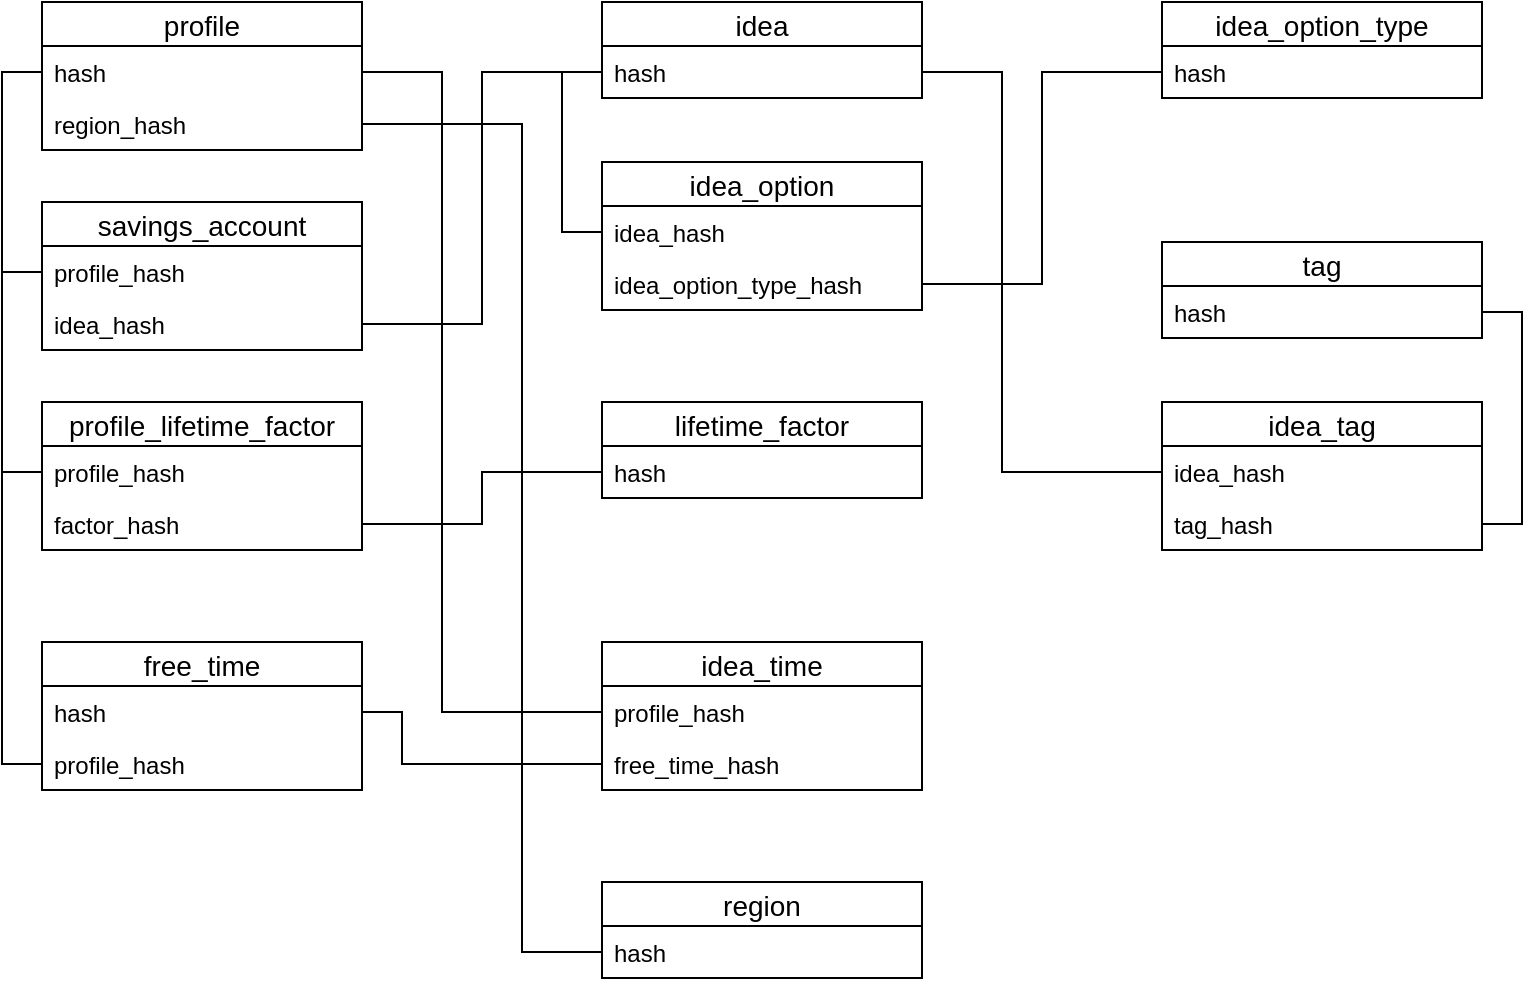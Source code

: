 <mxfile version="12.6.2" type="device"><diagram id="trh6Gzsa5F5vWFXNNljH" name="Page-1"><mxGraphModel dx="1422" dy="843" grid="1" gridSize="10" guides="1" tooltips="1" connect="1" arrows="1" fold="1" page="1" pageScale="1" pageWidth="827" pageHeight="1169" math="0" shadow="0"><root><mxCell id="0"/><mxCell id="1" parent="0"/><mxCell id="i7slRMw32XnL5sZ669aZ-1" value="profile" style="swimlane;fontStyle=0;childLayout=stackLayout;horizontal=1;startSize=22;fillColor=none;horizontalStack=0;resizeParent=1;resizeParentMax=0;resizeLast=0;collapsible=1;marginBottom=0;swimlaneFillColor=#ffffff;align=center;fontSize=14;" vertex="1" parent="1"><mxGeometry x="40" y="40" width="160" height="74" as="geometry"/></mxCell><mxCell id="i7slRMw32XnL5sZ669aZ-53" value="hash" style="text;strokeColor=none;fillColor=none;spacingLeft=4;spacingRight=4;overflow=hidden;rotatable=0;points=[[0,0.5],[1,0.5]];portConstraint=eastwest;fontSize=12;" vertex="1" parent="i7slRMw32XnL5sZ669aZ-1"><mxGeometry y="22" width="160" height="26" as="geometry"/></mxCell><mxCell id="i7slRMw32XnL5sZ669aZ-2" value="region_hash" style="text;strokeColor=none;fillColor=none;spacingLeft=4;spacingRight=4;overflow=hidden;rotatable=0;points=[[0,0.5],[1,0.5]];portConstraint=eastwest;fontSize=12;" vertex="1" parent="i7slRMw32XnL5sZ669aZ-1"><mxGeometry y="48" width="160" height="26" as="geometry"/></mxCell><mxCell id="i7slRMw32XnL5sZ669aZ-9" value="idea" style="swimlane;fontStyle=0;childLayout=stackLayout;horizontal=1;startSize=22;fillColor=none;horizontalStack=0;resizeParent=1;resizeParentMax=0;resizeLast=0;collapsible=1;marginBottom=0;swimlaneFillColor=#ffffff;align=center;fontSize=14;" vertex="1" parent="1"><mxGeometry x="320" y="40" width="160" height="48" as="geometry"/></mxCell><mxCell id="i7slRMw32XnL5sZ669aZ-10" value="hash" style="text;strokeColor=none;fillColor=none;spacingLeft=4;spacingRight=4;overflow=hidden;rotatable=0;points=[[0,0.5],[1,0.5]];portConstraint=eastwest;fontSize=12;" vertex="1" parent="i7slRMw32XnL5sZ669aZ-9"><mxGeometry y="22" width="160" height="26" as="geometry"/></mxCell><mxCell id="i7slRMw32XnL5sZ669aZ-11" value="idea_option_type" style="swimlane;fontStyle=0;childLayout=stackLayout;horizontal=1;startSize=22;fillColor=none;horizontalStack=0;resizeParent=1;resizeParentMax=0;resizeLast=0;collapsible=1;marginBottom=0;swimlaneFillColor=#ffffff;align=center;fontSize=14;" vertex="1" parent="1"><mxGeometry x="600" y="40" width="160" height="48" as="geometry"/></mxCell><mxCell id="i7slRMw32XnL5sZ669aZ-12" value="hash" style="text;strokeColor=none;fillColor=none;spacingLeft=4;spacingRight=4;overflow=hidden;rotatable=0;points=[[0,0.5],[1,0.5]];portConstraint=eastwest;fontSize=12;" vertex="1" parent="i7slRMw32XnL5sZ669aZ-11"><mxGeometry y="22" width="160" height="26" as="geometry"/></mxCell><mxCell id="i7slRMw32XnL5sZ669aZ-13" value="idea_option" style="swimlane;fontStyle=0;childLayout=stackLayout;horizontal=1;startSize=22;fillColor=none;horizontalStack=0;resizeParent=1;resizeParentMax=0;resizeLast=0;collapsible=1;marginBottom=0;swimlaneFillColor=#ffffff;align=center;fontSize=14;" vertex="1" parent="1"><mxGeometry x="320" y="120" width="160" height="74" as="geometry"/></mxCell><mxCell id="i7slRMw32XnL5sZ669aZ-14" value="idea_hash" style="text;strokeColor=none;fillColor=none;spacingLeft=4;spacingRight=4;overflow=hidden;rotatable=0;points=[[0,0.5],[1,0.5]];portConstraint=eastwest;fontSize=12;" vertex="1" parent="i7slRMw32XnL5sZ669aZ-13"><mxGeometry y="22" width="160" height="26" as="geometry"/></mxCell><mxCell id="i7slRMw32XnL5sZ669aZ-16" value="idea_option_type_hash" style="text;strokeColor=none;fillColor=none;spacingLeft=4;spacingRight=4;overflow=hidden;rotatable=0;points=[[0,0.5],[1,0.5]];portConstraint=eastwest;fontSize=12;" vertex="1" parent="i7slRMw32XnL5sZ669aZ-13"><mxGeometry y="48" width="160" height="26" as="geometry"/></mxCell><mxCell id="i7slRMw32XnL5sZ669aZ-15" style="edgeStyle=orthogonalEdgeStyle;rounded=0;orthogonalLoop=1;jettySize=auto;html=1;exitX=0;exitY=0.5;exitDx=0;exitDy=0;entryX=0;entryY=0.5;entryDx=0;entryDy=0;endArrow=none;endFill=0;" edge="1" parent="1" source="i7slRMw32XnL5sZ669aZ-14" target="i7slRMw32XnL5sZ669aZ-10"><mxGeometry relative="1" as="geometry"/></mxCell><mxCell id="i7slRMw32XnL5sZ669aZ-17" style="edgeStyle=orthogonalEdgeStyle;rounded=0;orthogonalLoop=1;jettySize=auto;html=1;exitX=1;exitY=0.5;exitDx=0;exitDy=0;entryX=0;entryY=0.5;entryDx=0;entryDy=0;endArrow=none;endFill=0;" edge="1" parent="1" source="i7slRMw32XnL5sZ669aZ-16" target="i7slRMw32XnL5sZ669aZ-12"><mxGeometry relative="1" as="geometry"/></mxCell><mxCell id="i7slRMw32XnL5sZ669aZ-19" value="savings_account" style="swimlane;fontStyle=0;childLayout=stackLayout;horizontal=1;startSize=22;fillColor=none;horizontalStack=0;resizeParent=1;resizeParentMax=0;resizeLast=0;collapsible=1;marginBottom=0;swimlaneFillColor=#ffffff;align=center;fontSize=14;" vertex="1" parent="1"><mxGeometry x="40" y="140" width="160" height="74" as="geometry"/></mxCell><mxCell id="i7slRMw32XnL5sZ669aZ-20" value="profile_hash" style="text;strokeColor=none;fillColor=none;spacingLeft=4;spacingRight=4;overflow=hidden;rotatable=0;points=[[0,0.5],[1,0.5]];portConstraint=eastwest;fontSize=12;" vertex="1" parent="i7slRMw32XnL5sZ669aZ-19"><mxGeometry y="22" width="160" height="26" as="geometry"/></mxCell><mxCell id="i7slRMw32XnL5sZ669aZ-23" value="idea_hash" style="text;strokeColor=none;fillColor=none;spacingLeft=4;spacingRight=4;overflow=hidden;rotatable=0;points=[[0,0.5],[1,0.5]];portConstraint=eastwest;fontSize=12;" vertex="1" parent="i7slRMw32XnL5sZ669aZ-19"><mxGeometry y="48" width="160" height="26" as="geometry"/></mxCell><mxCell id="i7slRMw32XnL5sZ669aZ-24" style="edgeStyle=orthogonalEdgeStyle;rounded=0;orthogonalLoop=1;jettySize=auto;html=1;exitX=1;exitY=0.5;exitDx=0;exitDy=0;entryX=0;entryY=0.5;entryDx=0;entryDy=0;endArrow=none;endFill=0;" edge="1" parent="1" source="i7slRMw32XnL5sZ669aZ-23" target="i7slRMw32XnL5sZ669aZ-10"><mxGeometry relative="1" as="geometry"/></mxCell><mxCell id="i7slRMw32XnL5sZ669aZ-25" value="tag" style="swimlane;fontStyle=0;childLayout=stackLayout;horizontal=1;startSize=22;fillColor=none;horizontalStack=0;resizeParent=1;resizeParentMax=0;resizeLast=0;collapsible=1;marginBottom=0;swimlaneFillColor=#ffffff;align=center;fontSize=14;" vertex="1" parent="1"><mxGeometry x="600" y="160" width="160" height="48" as="geometry"/></mxCell><mxCell id="i7slRMw32XnL5sZ669aZ-26" value="hash" style="text;strokeColor=none;fillColor=none;spacingLeft=4;spacingRight=4;overflow=hidden;rotatable=0;points=[[0,0.5],[1,0.5]];portConstraint=eastwest;fontSize=12;" vertex="1" parent="i7slRMw32XnL5sZ669aZ-25"><mxGeometry y="22" width="160" height="26" as="geometry"/></mxCell><mxCell id="i7slRMw32XnL5sZ669aZ-28" value="idea_tag" style="swimlane;fontStyle=0;childLayout=stackLayout;horizontal=1;startSize=22;fillColor=none;horizontalStack=0;resizeParent=1;resizeParentMax=0;resizeLast=0;collapsible=1;marginBottom=0;swimlaneFillColor=#ffffff;align=center;fontSize=14;" vertex="1" parent="1"><mxGeometry x="600" y="240" width="160" height="74" as="geometry"/></mxCell><mxCell id="i7slRMw32XnL5sZ669aZ-29" value="idea_hash" style="text;strokeColor=none;fillColor=none;spacingLeft=4;spacingRight=4;overflow=hidden;rotatable=0;points=[[0,0.5],[1,0.5]];portConstraint=eastwest;fontSize=12;" vertex="1" parent="i7slRMw32XnL5sZ669aZ-28"><mxGeometry y="22" width="160" height="26" as="geometry"/></mxCell><mxCell id="i7slRMw32XnL5sZ669aZ-30" value="tag_hash" style="text;strokeColor=none;fillColor=none;spacingLeft=4;spacingRight=4;overflow=hidden;rotatable=0;points=[[0,0.5],[1,0.5]];portConstraint=eastwest;fontSize=12;" vertex="1" parent="i7slRMw32XnL5sZ669aZ-28"><mxGeometry y="48" width="160" height="26" as="geometry"/></mxCell><mxCell id="i7slRMw32XnL5sZ669aZ-31" style="edgeStyle=orthogonalEdgeStyle;rounded=0;orthogonalLoop=1;jettySize=auto;html=1;exitX=0;exitY=0.5;exitDx=0;exitDy=0;entryX=1;entryY=0.5;entryDx=0;entryDy=0;endArrow=none;endFill=0;" edge="1" parent="1" source="i7slRMw32XnL5sZ669aZ-29" target="i7slRMw32XnL5sZ669aZ-10"><mxGeometry relative="1" as="geometry"><Array as="points"><mxPoint x="520" y="275"/><mxPoint x="520" y="75"/></Array></mxGeometry></mxCell><mxCell id="i7slRMw32XnL5sZ669aZ-32" style="edgeStyle=orthogonalEdgeStyle;rounded=0;orthogonalLoop=1;jettySize=auto;html=1;exitX=1;exitY=0.5;exitDx=0;exitDy=0;entryX=1;entryY=0.5;entryDx=0;entryDy=0;endArrow=none;endFill=0;" edge="1" parent="1" source="i7slRMw32XnL5sZ669aZ-26" target="i7slRMw32XnL5sZ669aZ-30"><mxGeometry relative="1" as="geometry"/></mxCell><mxCell id="i7slRMw32XnL5sZ669aZ-33" value="free_time" style="swimlane;fontStyle=0;childLayout=stackLayout;horizontal=1;startSize=22;fillColor=none;horizontalStack=0;resizeParent=1;resizeParentMax=0;resizeLast=0;collapsible=1;marginBottom=0;swimlaneFillColor=#ffffff;align=center;fontSize=14;" vertex="1" parent="1"><mxGeometry x="40" y="360" width="160" height="74" as="geometry"/></mxCell><mxCell id="i7slRMw32XnL5sZ669aZ-34" value="hash" style="text;strokeColor=none;fillColor=none;spacingLeft=4;spacingRight=4;overflow=hidden;rotatable=0;points=[[0,0.5],[1,0.5]];portConstraint=eastwest;fontSize=12;" vertex="1" parent="i7slRMw32XnL5sZ669aZ-33"><mxGeometry y="22" width="160" height="26" as="geometry"/></mxCell><mxCell id="i7slRMw32XnL5sZ669aZ-35" value="profile_hash" style="text;strokeColor=none;fillColor=none;spacingLeft=4;spacingRight=4;overflow=hidden;rotatable=0;points=[[0,0.5],[1,0.5]];portConstraint=eastwest;fontSize=12;" vertex="1" parent="i7slRMw32XnL5sZ669aZ-33"><mxGeometry y="48" width="160" height="26" as="geometry"/></mxCell><mxCell id="i7slRMw32XnL5sZ669aZ-36" style="edgeStyle=orthogonalEdgeStyle;rounded=0;orthogonalLoop=1;jettySize=auto;html=1;exitX=0;exitY=0.5;exitDx=0;exitDy=0;entryX=0;entryY=0.5;entryDx=0;entryDy=0;endArrow=none;endFill=0;" edge="1" parent="1" source="i7slRMw32XnL5sZ669aZ-35" target="i7slRMw32XnL5sZ669aZ-53"><mxGeometry relative="1" as="geometry"/></mxCell><mxCell id="i7slRMw32XnL5sZ669aZ-37" value="idea_time" style="swimlane;fontStyle=0;childLayout=stackLayout;horizontal=1;startSize=22;fillColor=none;horizontalStack=0;resizeParent=1;resizeParentMax=0;resizeLast=0;collapsible=1;marginBottom=0;swimlaneFillColor=#ffffff;align=center;fontSize=14;" vertex="1" parent="1"><mxGeometry x="320" y="360" width="160" height="74" as="geometry"/></mxCell><mxCell id="i7slRMw32XnL5sZ669aZ-38" value="profile_hash" style="text;strokeColor=none;fillColor=none;spacingLeft=4;spacingRight=4;overflow=hidden;rotatable=0;points=[[0,0.5],[1,0.5]];portConstraint=eastwest;fontSize=12;" vertex="1" parent="i7slRMw32XnL5sZ669aZ-37"><mxGeometry y="22" width="160" height="26" as="geometry"/></mxCell><mxCell id="i7slRMw32XnL5sZ669aZ-40" value="free_time_hash" style="text;strokeColor=none;fillColor=none;spacingLeft=4;spacingRight=4;overflow=hidden;rotatable=0;points=[[0,0.5],[1,0.5]];portConstraint=eastwest;fontSize=12;" vertex="1" parent="i7slRMw32XnL5sZ669aZ-37"><mxGeometry y="48" width="160" height="26" as="geometry"/></mxCell><mxCell id="i7slRMw32XnL5sZ669aZ-39" style="edgeStyle=orthogonalEdgeStyle;rounded=0;orthogonalLoop=1;jettySize=auto;html=1;exitX=0;exitY=0.5;exitDx=0;exitDy=0;entryX=1;entryY=0.5;entryDx=0;entryDy=0;endArrow=none;endFill=0;" edge="1" parent="1" source="i7slRMw32XnL5sZ669aZ-38" target="i7slRMw32XnL5sZ669aZ-2"><mxGeometry relative="1" as="geometry"><Array as="points"><mxPoint x="240" y="395"/><mxPoint x="240" y="75"/></Array></mxGeometry></mxCell><mxCell id="i7slRMw32XnL5sZ669aZ-41" style="edgeStyle=orthogonalEdgeStyle;rounded=0;orthogonalLoop=1;jettySize=auto;html=1;exitX=0;exitY=0.5;exitDx=0;exitDy=0;entryX=1;entryY=0.5;entryDx=0;entryDy=0;endArrow=none;endFill=0;" edge="1" parent="1" source="i7slRMw32XnL5sZ669aZ-40" target="i7slRMw32XnL5sZ669aZ-34"><mxGeometry relative="1" as="geometry"><Array as="points"><mxPoint x="220" y="421"/><mxPoint x="220" y="395"/></Array></mxGeometry></mxCell><mxCell id="i7slRMw32XnL5sZ669aZ-42" style="edgeStyle=orthogonalEdgeStyle;rounded=0;orthogonalLoop=1;jettySize=auto;html=1;exitX=0;exitY=0.5;exitDx=0;exitDy=0;entryX=0;entryY=0.5;entryDx=0;entryDy=0;endArrow=none;endFill=0;" edge="1" parent="1" source="i7slRMw32XnL5sZ669aZ-20" target="i7slRMw32XnL5sZ669aZ-53"><mxGeometry relative="1" as="geometry"/></mxCell><mxCell id="i7slRMw32XnL5sZ669aZ-43" value="lifetime_factor" style="swimlane;fontStyle=0;childLayout=stackLayout;horizontal=1;startSize=22;fillColor=none;horizontalStack=0;resizeParent=1;resizeParentMax=0;resizeLast=0;collapsible=1;marginBottom=0;swimlaneFillColor=#ffffff;align=center;fontSize=14;" vertex="1" parent="1"><mxGeometry x="320" y="240" width="160" height="48" as="geometry"/></mxCell><mxCell id="i7slRMw32XnL5sZ669aZ-44" value="hash" style="text;strokeColor=none;fillColor=none;spacingLeft=4;spacingRight=4;overflow=hidden;rotatable=0;points=[[0,0.5],[1,0.5]];portConstraint=eastwest;fontSize=12;" vertex="1" parent="i7slRMw32XnL5sZ669aZ-43"><mxGeometry y="22" width="160" height="26" as="geometry"/></mxCell><mxCell id="i7slRMw32XnL5sZ669aZ-46" value="profile_lifetime_factor" style="swimlane;fontStyle=0;childLayout=stackLayout;horizontal=1;startSize=22;fillColor=none;horizontalStack=0;resizeParent=1;resizeParentMax=0;resizeLast=0;collapsible=1;marginBottom=0;swimlaneFillColor=#ffffff;align=center;fontSize=14;" vertex="1" parent="1"><mxGeometry x="40" y="240" width="160" height="74" as="geometry"/></mxCell><mxCell id="i7slRMw32XnL5sZ669aZ-47" value="profile_hash" style="text;strokeColor=none;fillColor=none;spacingLeft=4;spacingRight=4;overflow=hidden;rotatable=0;points=[[0,0.5],[1,0.5]];portConstraint=eastwest;fontSize=12;" vertex="1" parent="i7slRMw32XnL5sZ669aZ-46"><mxGeometry y="22" width="160" height="26" as="geometry"/></mxCell><mxCell id="i7slRMw32XnL5sZ669aZ-48" value="factor_hash" style="text;strokeColor=none;fillColor=none;spacingLeft=4;spacingRight=4;overflow=hidden;rotatable=0;points=[[0,0.5],[1,0.5]];portConstraint=eastwest;fontSize=12;" vertex="1" parent="i7slRMw32XnL5sZ669aZ-46"><mxGeometry y="48" width="160" height="26" as="geometry"/></mxCell><mxCell id="i7slRMw32XnL5sZ669aZ-49" style="edgeStyle=orthogonalEdgeStyle;rounded=0;orthogonalLoop=1;jettySize=auto;html=1;exitX=1;exitY=0.5;exitDx=0;exitDy=0;entryX=0;entryY=0.5;entryDx=0;entryDy=0;endArrow=none;endFill=0;" edge="1" parent="1" source="i7slRMw32XnL5sZ669aZ-48" target="i7slRMw32XnL5sZ669aZ-44"><mxGeometry relative="1" as="geometry"/></mxCell><mxCell id="i7slRMw32XnL5sZ669aZ-50" style="edgeStyle=orthogonalEdgeStyle;rounded=0;orthogonalLoop=1;jettySize=auto;html=1;exitX=0;exitY=0.5;exitDx=0;exitDy=0;entryX=0;entryY=0.5;entryDx=0;entryDy=0;endArrow=none;endFill=0;" edge="1" parent="1" source="i7slRMw32XnL5sZ669aZ-47" target="i7slRMw32XnL5sZ669aZ-53"><mxGeometry relative="1" as="geometry"/></mxCell><mxCell id="i7slRMw32XnL5sZ669aZ-51" value="region" style="swimlane;fontStyle=0;childLayout=stackLayout;horizontal=1;startSize=22;fillColor=none;horizontalStack=0;resizeParent=1;resizeParentMax=0;resizeLast=0;collapsible=1;marginBottom=0;swimlaneFillColor=#ffffff;align=center;fontSize=14;" vertex="1" parent="1"><mxGeometry x="320" y="480" width="160" height="48" as="geometry"/></mxCell><mxCell id="i7slRMw32XnL5sZ669aZ-52" value="hash" style="text;strokeColor=none;fillColor=none;spacingLeft=4;spacingRight=4;overflow=hidden;rotatable=0;points=[[0,0.5],[1,0.5]];portConstraint=eastwest;fontSize=12;" vertex="1" parent="i7slRMw32XnL5sZ669aZ-51"><mxGeometry y="22" width="160" height="26" as="geometry"/></mxCell><mxCell id="i7slRMw32XnL5sZ669aZ-54" style="edgeStyle=orthogonalEdgeStyle;rounded=0;orthogonalLoop=1;jettySize=auto;html=1;exitX=1;exitY=0.5;exitDx=0;exitDy=0;entryX=0;entryY=0.5;entryDx=0;entryDy=0;endArrow=none;endFill=0;" edge="1" parent="1" source="i7slRMw32XnL5sZ669aZ-2" target="i7slRMw32XnL5sZ669aZ-52"><mxGeometry relative="1" as="geometry"><Array as="points"><mxPoint x="280" y="101"/><mxPoint x="280" y="515"/></Array></mxGeometry></mxCell></root></mxGraphModel></diagram></mxfile>